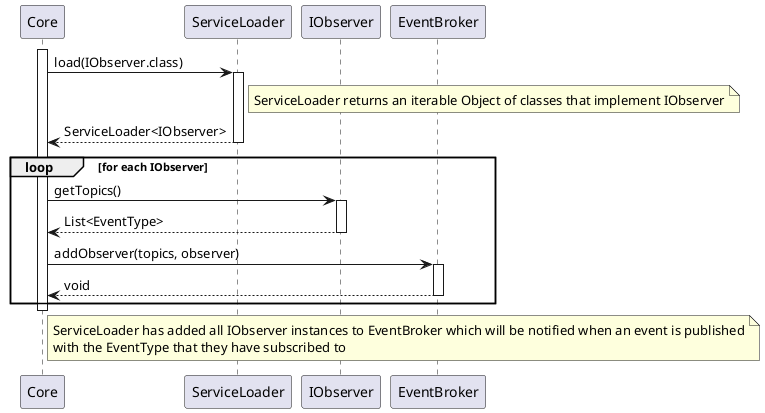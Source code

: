 @startuml
participant Core
participant ServiceLoader
participant IObserver
participant EventBroker

activate Core
Core -> ServiceLoader: load(IObserver.class)
activate ServiceLoader
note right of ServiceLoader: ServiceLoader returns an iterable Object of classes that implement IObserver
ServiceLoader --> Core: ServiceLoader<IObserver>
deactivate ServiceLoader
loop for each IObserver
    Core -> IObserver: getTopics()
    activate IObserver
    IObserver --> Core: List<EventType>
    deactivate IObserver
    Core -> EventBroker: addObserver(topics, observer)
    activate EventBroker
    EventBroker --> Core: void
    deactivate EventBroker
end
deactivate Core
note right of Core: ServiceLoader has added all IObserver instances to EventBroker which will be notified when an event is published\nwith the EventType that they have subscribed to
@enduml